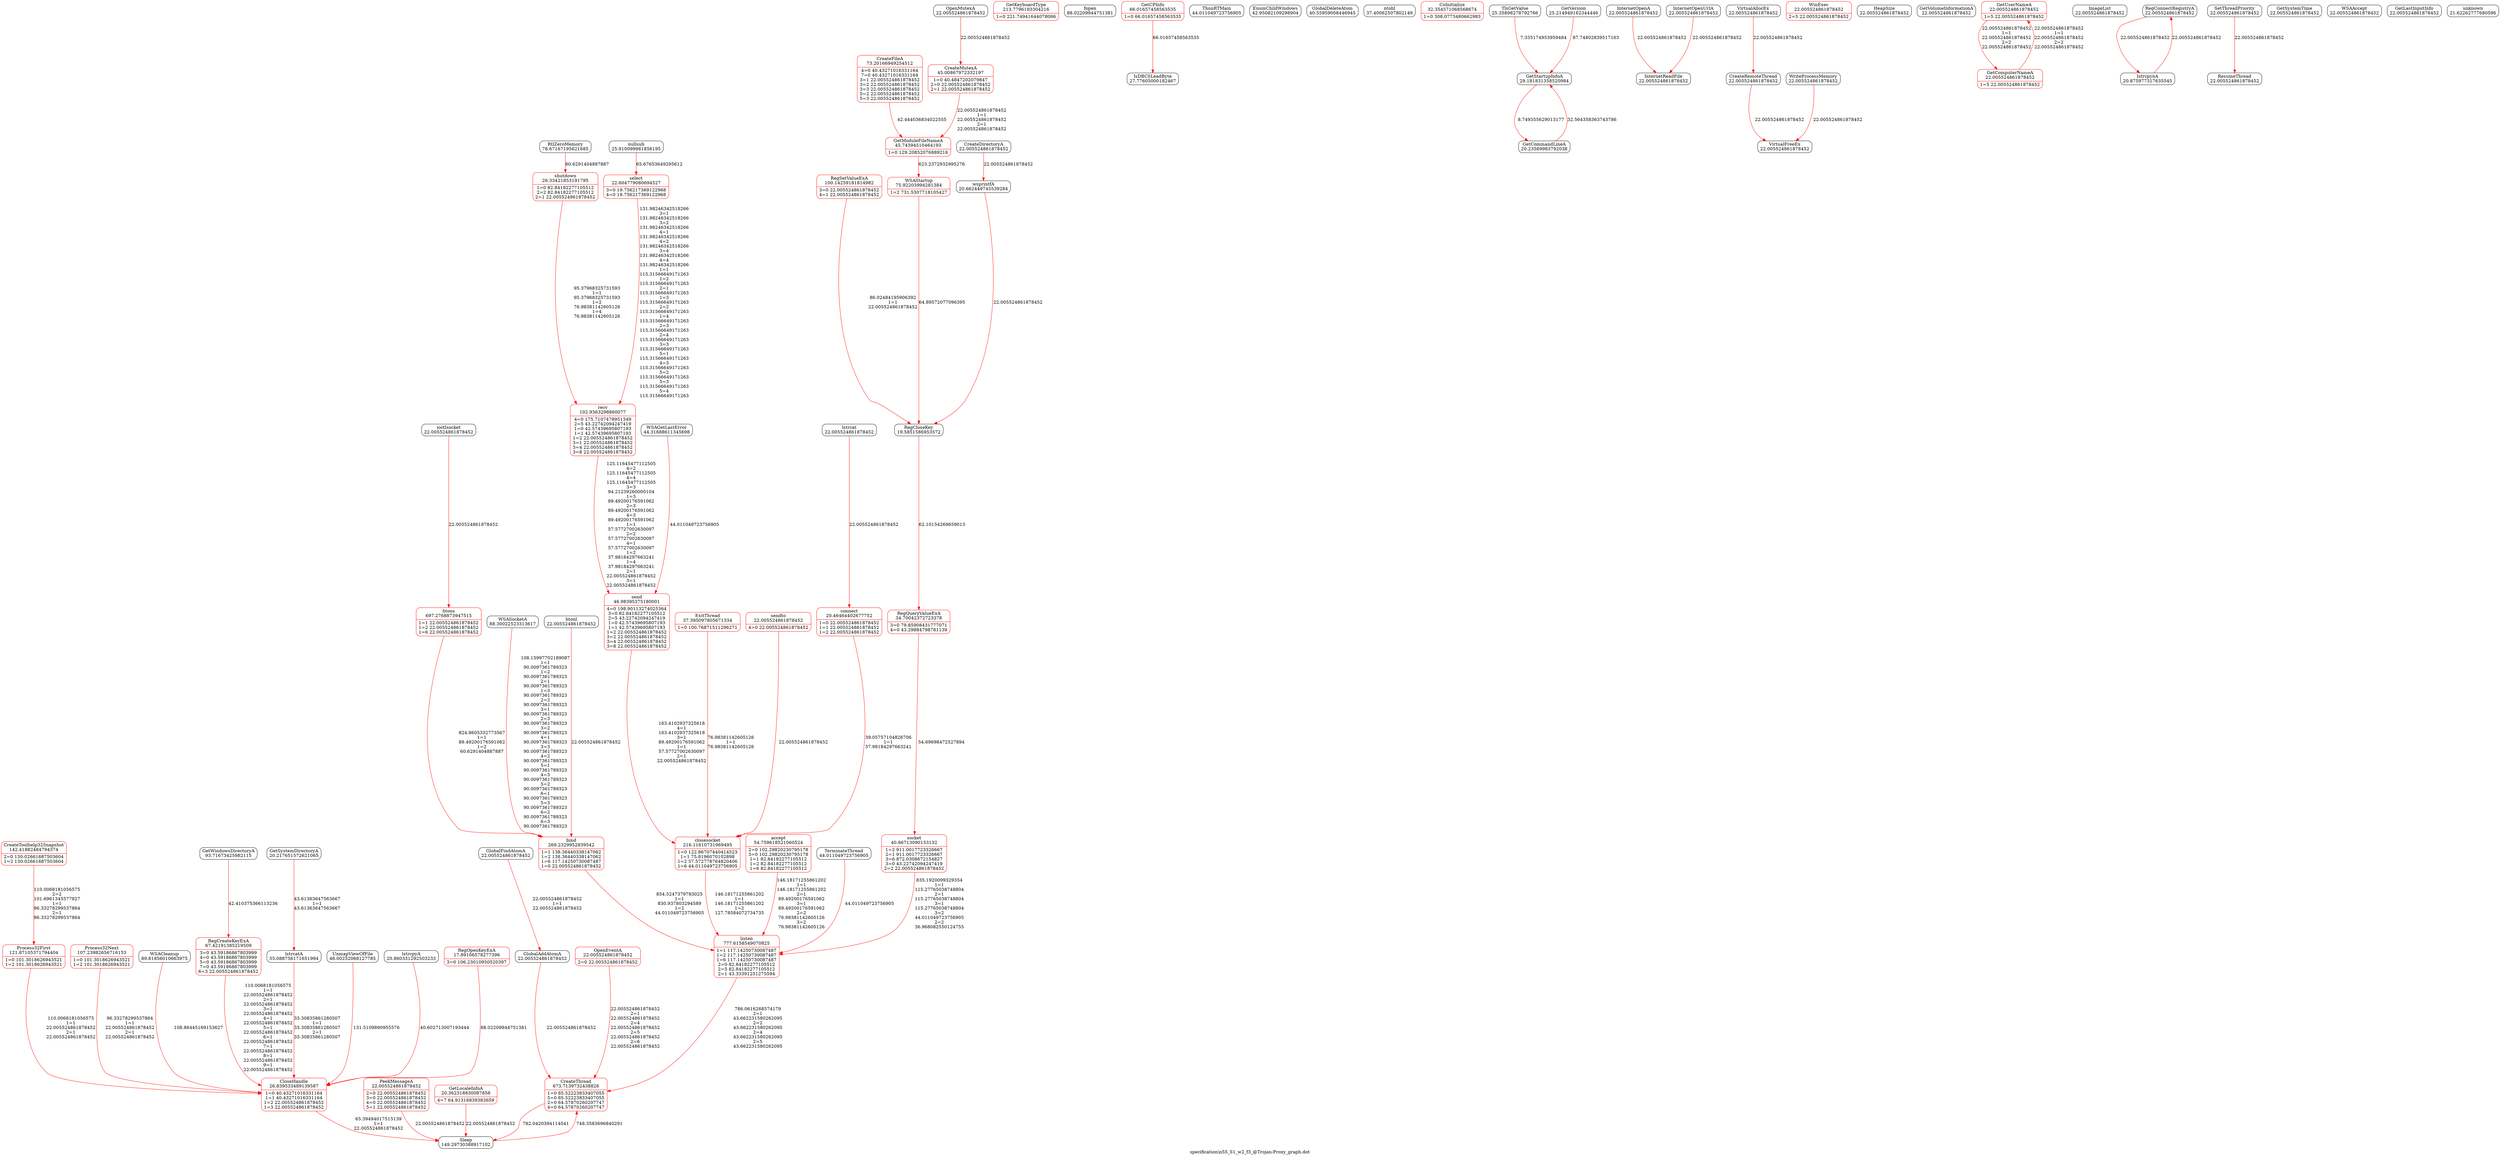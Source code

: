 digraph graphname { node [style=rounded]; label="specification\\n55_S1_w2_f3_@Trojan-Proxy_graph.dot";
listen	 [shape=record label="{listen\n777.6158549070825|{1=1 117.14250730087487\n1=2 117.14250730087487\n1=6 117.14250730087487\n2=0 82.84182277105512\n2=5 82.84182277105512\n2=1 43.33391251275594}}" color=red];
htons	 [shape=record label="{htons\n697.2768873947515|{1=1 22.005524861878452\n1=2 22.005524861878452\n1=6 22.005524861878452}}" color=red];
CreateThread	 [shape=record label="{CreateThread\n673.7139732438826|{1=0 85.52223833407055\n5=0 85.52223833407055\n2=0 64.57870260207747\n4=0 64.57870260207747}}" color=red];
bind	 [shape=record label="{bind\n269.2329952839542|{1=1 138.36440338147062\n1=2 138.36440338147062\n1=6 117.14250730087487\n1=0 22.005524861878452}}" color=red];
closesocket	 [shape=record label="{closesocket\n216.11610731969495|{1=0 122.86707440414523\n1=1 75.8196070102898\n1=2 57.572778764820406\n1=6 44.011049723756905}}" color=red];
GetKeyboardType	 [shape=record label="{GetKeyboardType\n213.7796193304216|{1=0 221.74941644078066}}" color=red];
Sleep	 [shape=record label="{Sleep\n149.29730388917102}" color=black];
CreateToolhelp32Snapshot	 [shape=record label="{CreateToolhelp32Snapshot\n142.41882484794374|{2=0 130.02661687503604\n1=2 130.02661687503604}}" color=red];
Process32First	 [shape=record label="{Process32First\n121.87105371794404|{1=0 101.3018626943521\n1=2 101.3018626943521}}" color=red];
Process32Next	 [shape=record label="{Process32Next\n107.23982656716153|{1=0 101.3018626943521\n1=2 101.3018626943521}}" color=red];
recv	 [shape=record label="{recv\n102.9363298860077|{4=0 175.7107478951349\n2=5 43.22742094247419\n1=0 42.57439695807193\n1=1 42.57439695807193\n1=2 22.005524861878452\n3=1 22.005524861878452\n3=4 22.005524861878452\n3=8 22.005524861878452}}" color=red];
RegSetValueExA	 [shape=record label="{RegSetValueExA\n100.14259181814982|{3=0 22.005524861878452\n4=1 22.005524861878452}}" color=red];
GetWindowsDirectoryA	 [shape=record label="{GetWindowsDirectoryA\n93.71673425982115}" color=black];
WSACleanup	 [shape=record label="{WSACleanup\n89.81856010663975}" color=black];
WSASocketA	 [shape=record label="{WSASocketA\n88.30022523313617}" color=black];
fopen	 [shape=record label="{fopen\n88.02209944751381}" color=black];
RtlZeroMemory	 [shape=record label="{RtlZeroMemory\n78.67167195621685}" color=black];
WSAStartup	 [shape=record label="{WSAStartup\n75.92203994281384|{1=2 731.5307718105427}}" color=red];
CreateFileA	 [shape=record label="{CreateFileA\n73.20166949254512|{4=0 40.43271016331164\n7=0 40.43271016331164\n3=1 22.005524861878452\n3=2 22.005524861878452\n3=3 22.005524861878452\n5=2 22.005524861878452\n5=3 22.005524861878452}}" color=red];
RegCreateKeyExA	 [shape=record label="{RegCreateKeyExA\n67.42191385219509|{3=0 43.59186867803999\n4=0 43.59186867803999\n5=0 43.59186867803999\n7=0 43.59186867803999\n6=3 22.005524861878452}}" color=red];
GetCPInfo	 [shape=record label="{GetCPInfo\n66.01657458563535|{1=0 66.01657458563535}}" color=red];
lstrcatA	 [shape=record label="{lstrcatA\n55.088756171651994}" color=black];
accept	 [shape=record label="{accept\n54.759618521060524|{2=0 102.29820230795178\n3=0 102.29820230795178\n1=1 82.84182277105512\n1=2 82.84182277105512\n1=6 82.84182277105512}}" color=red];
send	 [shape=record label="{send\n46.98395375180001|{4=0 198.90113274025364\n3=0 82.84182277105512\n2=5 43.22742094247419\n1=0 42.57439695807193\n1=1 42.57439695807193\n1=2 22.005524861878452\n3=2 22.005524861878452\n3=4 22.005524861878452\n3=8 22.005524861878452}}" color=red];
UnmapViewOfFile	 [shape=record label="{UnmapViewOfFile\n46.00252068127785}" color=black];
GetModuleFileNameA	 [shape=record label="{GetModuleFileNameA\n45.74394510464193|{1=0 129.20852076889216}}" color=red];
CreateMutexA	 [shape=record label="{CreateMutexA\n45.00867972332197|{1=0 40.4847202079847\n2=0 22.005524861878452\n2=1 22.005524861878452}}" color=red];
WSAGetLastError	 [shape=record label="{WSAGetLastError\n44.31688611345698}" color=black];
ThunRTMain	 [shape=record label="{ThunRTMain\n44.011049723756905}" color=black];
TerminateThread	 [shape=record label="{TerminateThread\n44.011049723756905}" color=black];
EnumChildWindows	 [shape=record label="{EnumChildWindows\n42.95082109298904}" color=black];
socket	 [shape=record label="{socket\n40.86713090153132|{1=2 911.0017723326667\n2=1 911.0017723326667\n3=6 872.0308672154827\n3=0 43.22742094247419\n2=2 22.005524861878452}}" color=red];
GlobalDeleteAtom	 [shape=record label="{GlobalDeleteAtom\n40.55959008446945}" color=black];
ntohl	 [shape=record label="{ntohl\n37.40062507802149}" color=black];
ExitThread	 [shape=record label="{ExitThread\n37.395097805671334|{1=0 100.76871511296271}}" color=red];
RegQueryValueExA	 [shape=record label="{RegQueryValueExA\n34.70042372723378|{3=0 79.85908431777071\n4=0 43.29884798781139}}" color=red];
CoInitialize	 [shape=record label="{CoInitialize\n32.354571068568674|{1=0 308.0773480662983}}" color=red];
GetStartupInfoA	 [shape=record label="{GetStartupInfoA\n29.181831358520984}" color=black];
IsDBCSLeadByte	 [shape=record label="{IsDBCSLeadByte\n27.77605000182467}" color=black];
CloseHandle	 [shape=record label="{CloseHandle\n26.839533489139587|{1=0 40.43271016331164\n1=1 40.43271016331164\n1=2 22.005524861878452\n1=3 22.005524861878452}}" color=red];
shutdown	 [shape=record label="{shutdown\n26.33421853191795|{1=0 82.84182277105512\n2=2 82.84182277105512\n2=1 22.005524861878452}}" color=red];
nullsub	 [shape=record label="{nullsub\n25.910099981856195}" color=black];
TlsGetValue	 [shape=record label="{TlsGetValue\n25.35898278792766}" color=black];
GetVersion	 [shape=record label="{GetVersion\n25.214949162344446}" color=black];
select	 [shape=record label="{select\n22.604779080694527|{3=0 19.756217369122968\n4=0 19.756217369122968}}" color=red];
htonl	 [shape=record label="{htonl\n22.005524861878452}" color=black];
PeekMessageA	 [shape=record label="{PeekMessageA\n22.005524861878452|{2=0 22.005524861878452\n3=0 22.005524861878452\n4=0 22.005524861878452\n5=1 22.005524861878452}}" color=red];
InternetOpenA	 [shape=record label="{InternetOpenA\n22.005524861878452}" color=black];
GlobalFindAtomA	 [shape=record label="{GlobalFindAtomA\n22.005524861878452}" color=black];
VirtualAllocEx	 [shape=record label="{VirtualAllocEx\n22.005524861878452}" color=black];
WinExec	 [shape=record label="{WinExec\n22.005524861878452|{2=5 22.005524861878452}}" color=red];
HeapSize	 [shape=record label="{HeapSize\n22.005524861878452}" color=black];
CreateDirectoryA	 [shape=record label="{CreateDirectoryA\n22.005524861878452}" color=black];
InternetOpenUrlA	 [shape=record label="{InternetOpenUrlA\n22.005524861878452}" color=black];
GetVolumeInformationA	 [shape=record label="{GetVolumeInformationA\n22.005524861878452}" color=black];
GetUserNameA	 [shape=record label="{GetUserNameA\n22.005524861878452|{1=5 22.005524861878452}}" color=red];
GlobalAddAtomA	 [shape=record label="{GlobalAddAtomA\n22.005524861878452}" color=black];
ImageList	 [shape=record label="{ImageList\n22.005524861878452}" color=black];
WriteProcessMemory	 [shape=record label="{WriteProcessMemory\n22.005524861878452}" color=black];
RegConnectRegistryA	 [shape=record label="{RegConnectRegistryA\n22.005524861878452}" color=black];
OpenEventA	 [shape=record label="{OpenEventA\n22.005524861878452|{2=0 22.005524861878452}}" color=red];
lstrcat	 [shape=record label="{lstrcat\n22.005524861878452}" color=black];
OpenMutexA	 [shape=record label="{OpenMutexA\n22.005524861878452}" color=black];
ResumeThread	 [shape=record label="{ResumeThread\n22.005524861878452}" color=black];
GetSystemTime	 [shape=record label="{GetSystemTime\n22.005524861878452}" color=black];
SetThreadPriority	 [shape=record label="{SetThreadPriority\n22.005524861878452}" color=black];
sendto	 [shape=record label="{sendto\n22.005524861878452|{4=0 22.005524861878452}}" color=red];
WSAAccept	 [shape=record label="{WSAAccept\n22.005524861878452}" color=black];
InternetReadFile	 [shape=record label="{InternetReadFile\n22.005524861878452}" color=black];
VirtualFreeEx	 [shape=record label="{VirtualFreeEx\n22.005524861878452}" color=black];
ioctlsocket	 [shape=record label="{ioctlsocket\n22.005524861878452}" color=black];
GetComputerNameA	 [shape=record label="{GetComputerNameA\n22.005524861878452|{1=5 22.005524861878452}}" color=red];
CreateRemoteThread	 [shape=record label="{CreateRemoteThread\n22.005524861878452}" color=black];
GetLastInputInfo	 [shape=record label="{GetLastInputInfo\n22.005524861878452}" color=black];
unknown	 [shape=record label="{unknown\n21.62262777680596}" color=black];
lstrcpynA	 [shape=record label="{lstrcpynA\n20.875977317635545}" color=black];
lstrcpyA	 [shape=record label="{lstrcpyA\n20.860331292503233}" color=black];
wsprintfA	 [shape=record label="{wsprintfA\n20.662449745539284}" color=black];
connect	 [shape=record label="{connect\n20.46464402677752|{1=0 22.005524861878452\n1=1 22.005524861878452\n1=2 22.005524861878452}}" color=red];
GetLocaleInfoA	 [shape=record label="{GetLocaleInfoA\n20.362318830087858|{4=7 64.91316839383659}}" color=red];
GetCommandLineA	 [shape=record label="{GetCommandLineA\n20.23569983792038}" color=black];
GetSystemDirectoryA	 [shape=record label="{GetSystemDirectoryA\n20.217651572621065}" color=black];
RegCloseKey	 [shape=record label="{RegCloseKey\n19.5851586953572}" color=black];
RegOpenKeyExA	 [shape=record label="{RegOpenKeyExA\n17.89106578277396|{3=0 106.23010950520397}}" color=red];
listen->CreateThread	 [label="786.0616268574179\n2=1\n43.662231580262095\n2=2\n43.662231580262095\n2=4\n43.662231580262095\n2=5\n43.662231580262095" color=red];
htons->bind	 [label="824.8605332773567\n1=1\n89.49200176591062\n1=2\n60.6291404887887" color=red];
CreateThread->Sleep	 [label="782.0420394114041" color=red];
bind->listen	 [label="854.5247379783025\n1=1\n830.937803294589\n1=2\n44.011049723756905" color=red];
closesocket->listen	 [label="146.18171255861202\n1=1\n146.18171255861202\n1=2\n127.78584072734735" color=red];
Sleep->CreateThread	 [label="748.3583696840291" color=red];
CreateToolhelp32Snapshot->Process32First	 [label="110.0068181056575\n2=2\n101.6961345577927\n1=1\n96.33278299537864\n2=1\n96.33278299537864" color=red];
Process32First->CloseHandle	 [label="110.0068181056575\n1=1\n22.005524861878452\n2=1\n22.005524861878452" color=red];
Process32Next->CloseHandle	 [label="96.33278299537864\n1=1\n22.005524861878452\n2=1\n22.005524861878452" color=red];
recv->send	 [label="125.11645477112505\n4=2\n125.11645477112505\n4=4\n125.11645477112505\n3=3\n94.21239260000104\n1=3\n89.49200176591062\n2=3\n89.49200176591062\n4=3\n89.49200176591062\n1=1\n57.57727002630097\n2=2\n57.57727002630097\n4=1\n57.57727002630097\n1=2\n37.98184297663241\n1=4\n37.98184297663241\n2=1\n22.005524861878452\n3=1\n22.005524861878452" color=red];
RegSetValueExA->RegCloseKey	 [label="86.02484195906392\n1=1\n22.005524861878452" color=red];
GetWindowsDirectoryA->RegCreateKeyExA	 [label="42.410375366113236" color=red];
WSACleanup->CloseHandle	 [label="108.86445169153627" color=red];
WSASocketA->bind	 [label="108.15997702189087\n1=1\n90.0097361789323\n1=2\n90.0097361789323\n2=1\n90.0097361789323\n1=3\n90.0097361789323\n2=2\n90.0097361789323\n3=1\n90.0097361789323\n2=3\n90.0097361789323\n3=2\n90.0097361789323\n4=1\n90.0097361789323\n3=3\n90.0097361789323\n4=2\n90.0097361789323\n5=1\n90.0097361789323\n4=3\n90.0097361789323\n5=2\n90.0097361789323\n6=1\n90.0097361789323\n5=3\n90.0097361789323\n6=2\n90.0097361789323\n6=3\n90.0097361789323" color=red];
RtlZeroMemory->shutdown	 [label="60.6291404887887" color=red];
WSAStartup->RegCloseKey	 [label="64.89572077096395" color=red];
CreateFileA->GetModuleFileNameA	 [label="42.444036834022555" color=red];
RegCreateKeyExA->CloseHandle	 [label="110.0068181056575\n1=1\n22.005524861878452\n2=1\n22.005524861878452\n3=1\n22.005524861878452\n4=1\n22.005524861878452\n5=1\n22.005524861878452\n6=1\n22.005524861878452\n7=1\n22.005524861878452\n8=1\n22.005524861878452\n9=1\n22.005524861878452" color=red];
GetCPInfo->IsDBCSLeadByte	 [label="66.01657458563535" color=red];
lstrcatA->CloseHandle	 [label="33.30835861280507\n1=1\n33.30835861280507\n2=1\n33.30835861280507" color=red];
accept->listen	 [label="146.18171255861202\n1=1\n146.18171255861202\n2=1\n89.49200176591062\n3=1\n89.49200176591062\n2=2\n76.98381142605126\n3=2\n76.98381142605126" color=red];
send->closesocket	 [label="163.4102937325618\n4=1\n163.4102937325618\n3=1\n89.49200176591062\n1=1\n57.57727002630097\n2=1\n22.005524861878452" color=red];
UnmapViewOfFile->CloseHandle	 [label="131.5109890955576" color=red];
GetModuleFileNameA->WSAStartup	 [label="623.2372932995276" color=red];
CreateMutexA->GetModuleFileNameA	 [label="22.005524861878452\n1=1\n22.005524861878452\n2=1\n22.005524861878452" color=red];
WSAGetLastError->send	 [label="44.011049723756905" color=red];
TerminateThread->listen	 [label="44.011049723756905" color=red];
socket->listen	 [label="835.1920099329354\n1=1\n115.27765038748804\n2=1\n115.27765038748804\n3=1\n115.27765038748804\n3=2\n44.011049723756905\n2=2\n36.968082550124755" color=red];
ExitThread->closesocket	 [label="76.98381142605126\n1=1\n76.98381142605126" color=red];
RegQueryValueExA->socket	 [label="54.69698472527894" color=red];
GetStartupInfoA->GetCommandLineA	 [label="8.749355629013177" color=red];
CloseHandle->Sleep	 [label="65.39494017515139\n1=1\n22.005524861878452" color=red];
shutdown->recv	 [label="95.37968325731593\n1=1\n95.37968325731593\n1=2\n76.98381142605126\n1=4\n76.98381142605126" color=red];
nullsub->select	 [label="65.67653649295612" color=red];
TlsGetValue->GetStartupInfoA	 [label="7.335174953959484" color=red];
GetVersion->GetStartupInfoA	 [label="87.74802839517163" color=red];
select->recv	 [label="131.98246342518266\n3=1\n131.98246342518266\n3=2\n131.98246342518266\n4=1\n131.98246342518266\n4=2\n131.98246342518266\n3=4\n131.98246342518266\n4=4\n131.98246342518266\n1=1\n115.31566649171263\n1=2\n115.31566649171263\n2=1\n115.31566649171263\n1=3\n115.31566649171263\n2=2\n115.31566649171263\n1=4\n115.31566649171263\n2=3\n115.31566649171263\n2=4\n115.31566649171263\n3=3\n115.31566649171263\n5=1\n115.31566649171263\n4=3\n115.31566649171263\n5=2\n115.31566649171263\n5=3\n115.31566649171263\n5=4\n115.31566649171263" color=red];
htonl->bind	 [label="22.005524861878452" color=red];
PeekMessageA->Sleep	 [label="22.005524861878452" color=red];
InternetOpenA->InternetReadFile	 [label="22.005524861878452" color=red];
GlobalFindAtomA->GlobalAddAtomA	 [label="22.005524861878452\n1=1\n22.005524861878452" color=red];
VirtualAllocEx->CreateRemoteThread	 [label="22.005524861878452" color=red];
CreateDirectoryA->wsprintfA	 [label="22.005524861878452" color=red];
InternetOpenUrlA->InternetReadFile	 [label="22.005524861878452" color=red];
GetUserNameA->GetComputerNameA	 [label="22.005524861878452\n1=1\n22.005524861878452\n2=2\n22.005524861878452" color=red];
GlobalAddAtomA->CreateThread	 [label="22.005524861878452" color=red];
WriteProcessMemory->VirtualFreeEx	 [label="22.005524861878452" color=red];
RegConnectRegistryA->lstrcpynA	 [label="22.005524861878452" color=red];
OpenEventA->CreateThread	 [label="22.005524861878452\n2=1\n22.005524861878452\n2=4\n22.005524861878452\n2=5\n22.005524861878452\n2=6\n22.005524861878452" color=red];
lstrcat->connect	 [label="22.005524861878452" color=red];
OpenMutexA->CreateMutexA	 [label="22.005524861878452" color=red];
SetThreadPriority->ResumeThread	 [label="22.005524861878452" color=red];
sendto->closesocket	 [label="22.005524861878452" color=red];
ioctlsocket->htons	 [label="22.005524861878452" color=red];
GetComputerNameA->GetUserNameA	 [label="22.005524861878452\n1=1\n22.005524861878452\n2=2\n22.005524861878452" color=red];
CreateRemoteThread->VirtualFreeEx	 [label="22.005524861878452" color=red];
lstrcpynA->RegConnectRegistryA	 [label="22.005524861878452" color=red];
lstrcpyA->CloseHandle	 [label="40.602713007193444" color=red];
wsprintfA->RegCloseKey	 [label="22.005524861878452" color=red];
connect->closesocket	 [label="39.05757104826706\n1=1\n37.98184297663241" color=red];
GetLocaleInfoA->Sleep	 [label="22.005524861878452" color=red];
GetCommandLineA->GetStartupInfoA	 [label="32.564358363743786" color=red];
GetSystemDirectoryA->lstrcatA	 [label="43.61363647563667\n1=1\n43.61363647563667" color=red];
RegCloseKey->RegQueryValueExA	 [label="62.10154269659013" color=red];
RegOpenKeyExA->CloseHandle	 [label="88.02209944751381" color=red];
}
